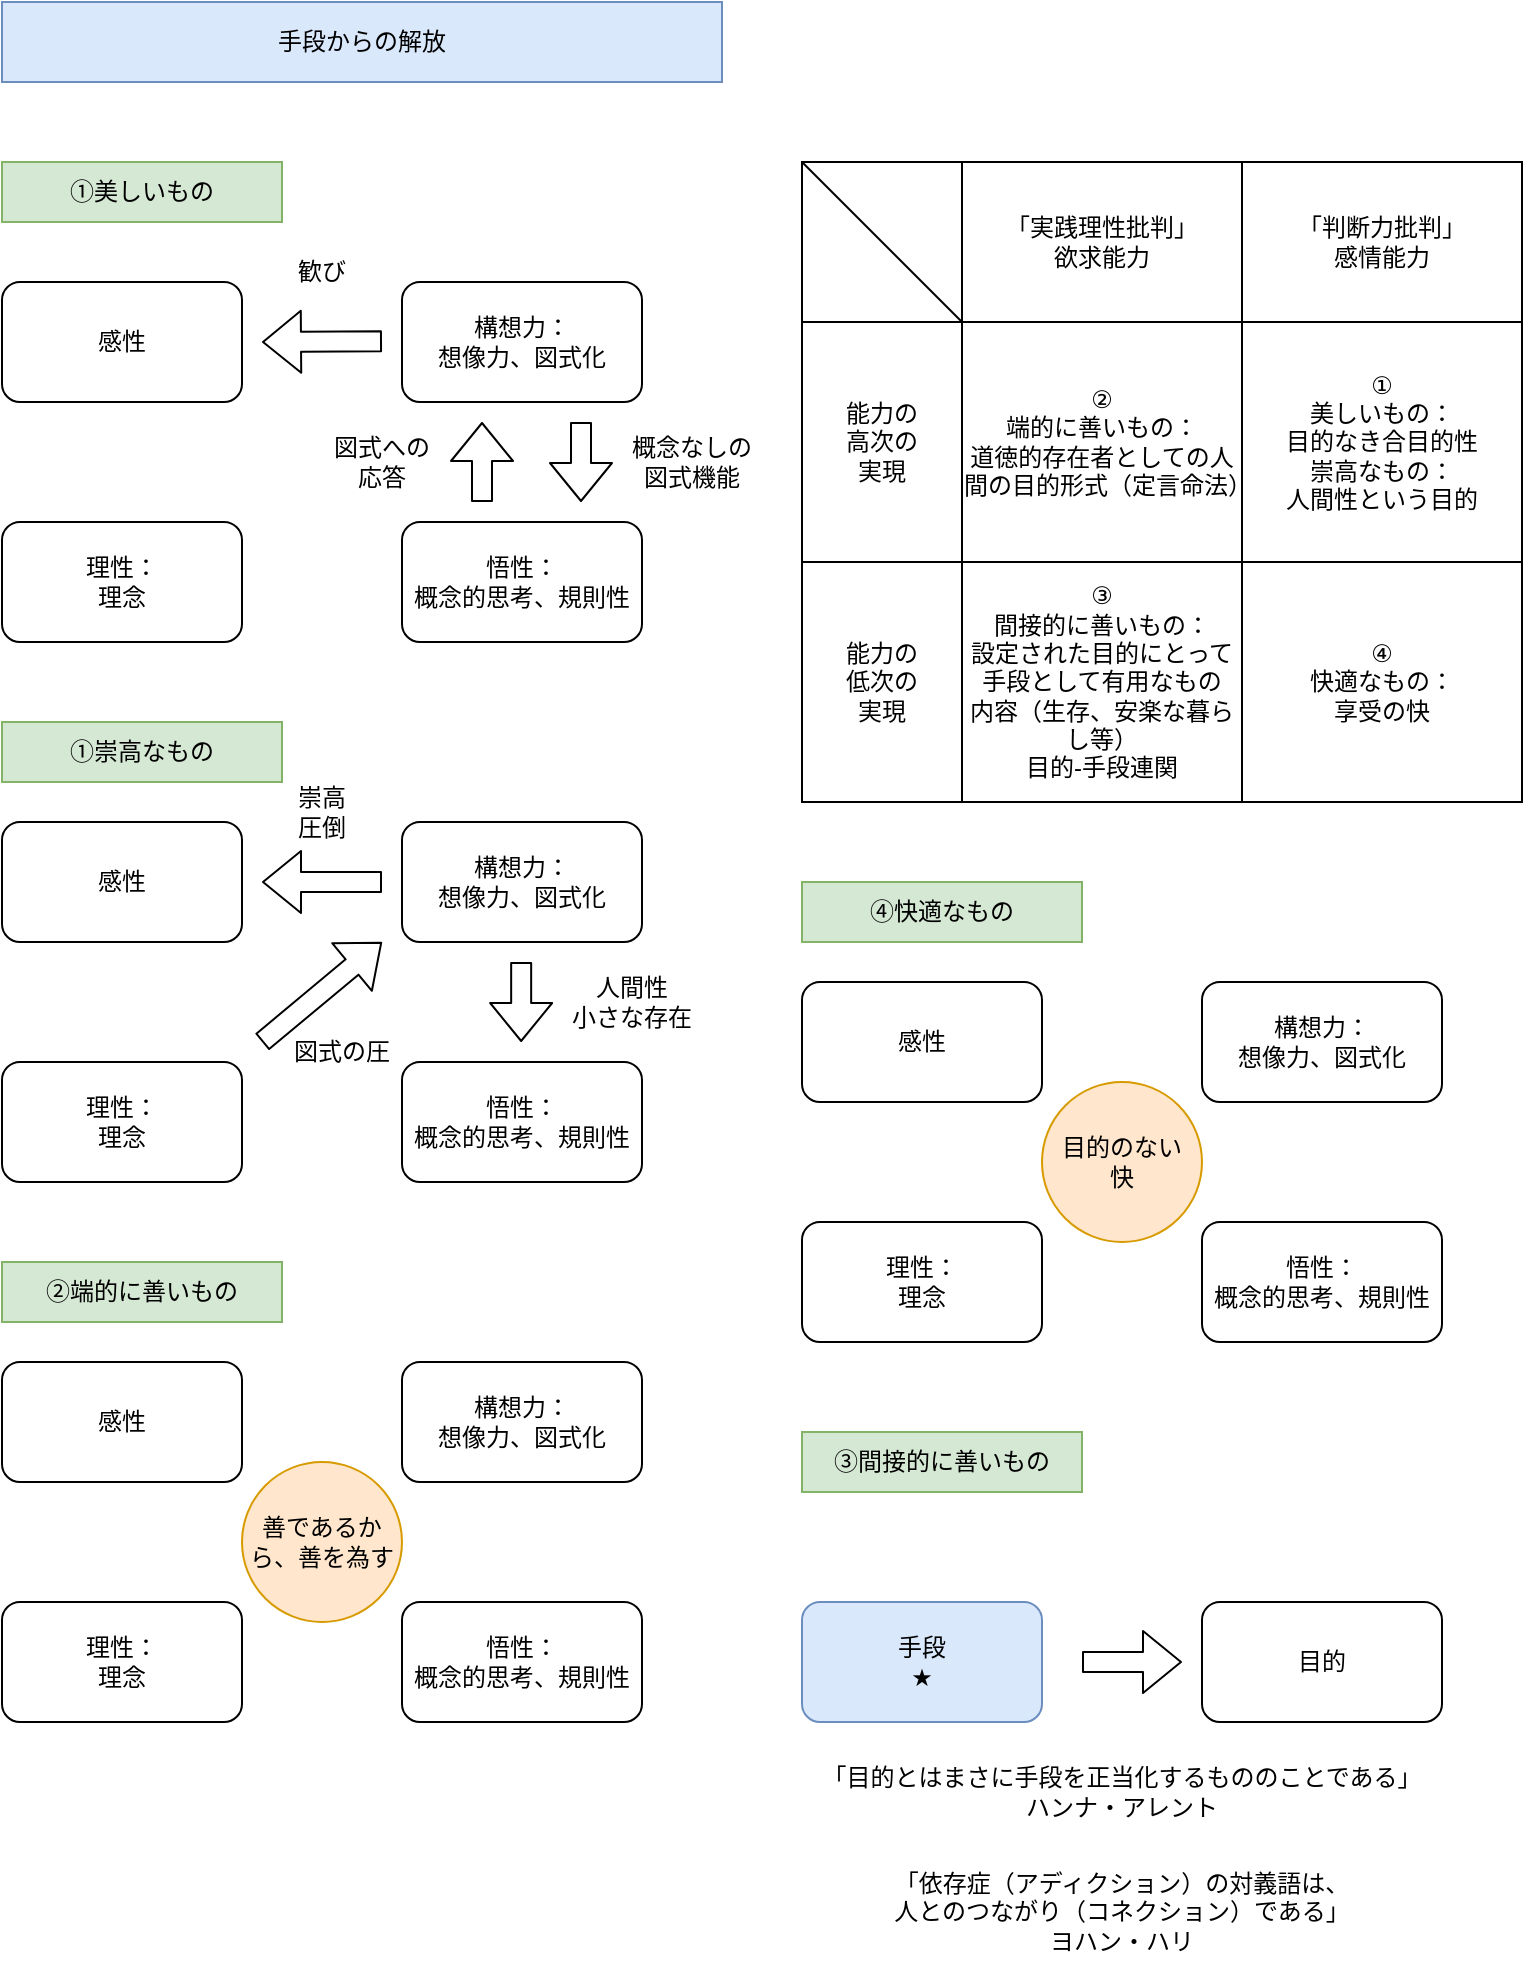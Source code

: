 <mxfile>
    <diagram name="ページ1" id="CPpaSzQVmabbcuSvn5hp">
        <mxGraphModel dx="816" dy="711" grid="1" gridSize="10" guides="1" tooltips="1" connect="1" arrows="1" fold="1" page="1" pageScale="1" pageWidth="827" pageHeight="1169" math="0" shadow="0">
            <root>
                <mxCell id="0"/>
                <mxCell id="1" parent="0"/>
                <mxCell id="2" value="「判断力批判」&lt;div&gt;感情能力&lt;/div&gt;" style="rounded=0;whiteSpace=wrap;html=1;" parent="1" vertex="1">
                    <mxGeometry x="660" y="120" width="140" height="80" as="geometry"/>
                </mxCell>
                <mxCell id="3" value="手段からの解放" style="text;html=1;align=center;verticalAlign=middle;whiteSpace=wrap;rounded=0;fillColor=#dae8fc;strokeColor=#6c8ebf;" parent="1" vertex="1">
                    <mxGeometry x="40" y="40" width="360" height="40" as="geometry"/>
                </mxCell>
                <mxCell id="4" value="「実践理性批判」&lt;div&gt;欲求能力&lt;/div&gt;" style="rounded=0;whiteSpace=wrap;html=1;" parent="1" vertex="1">
                    <mxGeometry x="520" y="120" width="140" height="80" as="geometry"/>
                </mxCell>
                <mxCell id="5" value="" style="rounded=0;whiteSpace=wrap;html=1;" parent="1" vertex="1">
                    <mxGeometry x="440" y="120" width="80" height="80" as="geometry"/>
                </mxCell>
                <mxCell id="6" value="能力の&lt;div&gt;高次の&lt;/div&gt;&lt;div&gt;実現&lt;/div&gt;" style="rounded=0;whiteSpace=wrap;html=1;" parent="1" vertex="1">
                    <mxGeometry x="440" y="200" width="80" height="120" as="geometry"/>
                </mxCell>
                <mxCell id="7" value="②&lt;div&gt;端的に善いもの：&lt;/div&gt;&lt;div&gt;道徳的存在者としての人間の目的形式（定言命法）&lt;/div&gt;" style="rounded=0;whiteSpace=wrap;html=1;" parent="1" vertex="1">
                    <mxGeometry x="520" y="200" width="140" height="120" as="geometry"/>
                </mxCell>
                <mxCell id="9" value="①&lt;div&gt;美しいもの：&lt;/div&gt;&lt;div&gt;目的なき合目的性&lt;/div&gt;&lt;div&gt;崇高なもの：&lt;/div&gt;&lt;div&gt;人間性という目的&lt;/div&gt;" style="rounded=0;whiteSpace=wrap;html=1;" parent="1" vertex="1">
                    <mxGeometry x="660" y="200" width="140" height="120" as="geometry"/>
                </mxCell>
                <mxCell id="10" value="④&lt;div&gt;快適なもの：&lt;/div&gt;&lt;div&gt;享受の快&lt;/div&gt;" style="rounded=0;whiteSpace=wrap;html=1;" parent="1" vertex="1">
                    <mxGeometry x="660" y="320" width="140" height="120" as="geometry"/>
                </mxCell>
                <mxCell id="11" value="能力の&lt;div&gt;低次の&lt;/div&gt;&lt;div&gt;実現&lt;/div&gt;" style="rounded=0;whiteSpace=wrap;html=1;" parent="1" vertex="1">
                    <mxGeometry x="440" y="320" width="80" height="120" as="geometry"/>
                </mxCell>
                <mxCell id="12" value="③&lt;div&gt;間接的に善いもの：&lt;/div&gt;&lt;div&gt;設定された目的にとって手段として有用なもの&lt;/div&gt;&lt;div&gt;内容（生存、安楽な暮らし等）&lt;/div&gt;&lt;div&gt;目的-手段連関&lt;/div&gt;" style="rounded=0;whiteSpace=wrap;html=1;" parent="1" vertex="1">
                    <mxGeometry x="520" y="320" width="140" height="120" as="geometry"/>
                </mxCell>
                <mxCell id="13" value="" style="endArrow=none;html=1;entryX=1;entryY=1;entryDx=0;entryDy=0;" parent="1" target="5" edge="1">
                    <mxGeometry width="50" height="50" relative="1" as="geometry">
                        <mxPoint x="440" y="120" as="sourcePoint"/>
                        <mxPoint x="490" y="180" as="targetPoint"/>
                    </mxGeometry>
                </mxCell>
                <mxCell id="14" value="感性" style="rounded=1;whiteSpace=wrap;html=1;" parent="1" vertex="1">
                    <mxGeometry x="40" y="180" width="120" height="60" as="geometry"/>
                </mxCell>
                <mxCell id="15" value="構想力：&lt;div&gt;想像力、図式化&lt;/div&gt;" style="rounded=1;whiteSpace=wrap;html=1;" parent="1" vertex="1">
                    <mxGeometry x="240" y="180" width="120" height="60" as="geometry"/>
                </mxCell>
                <mxCell id="16" value="悟性：&lt;div&gt;概念的思考、規則性&lt;/div&gt;" style="rounded=1;whiteSpace=wrap;html=1;" parent="1" vertex="1">
                    <mxGeometry x="240" y="300" width="120" height="60" as="geometry"/>
                </mxCell>
                <mxCell id="17" value="理性：&lt;div&gt;理念&lt;/div&gt;" style="rounded=1;whiteSpace=wrap;html=1;" parent="1" vertex="1">
                    <mxGeometry x="40" y="300" width="120" height="60" as="geometry"/>
                </mxCell>
                <mxCell id="18" value="①美しいもの" style="text;html=1;align=center;verticalAlign=middle;whiteSpace=wrap;rounded=0;fillColor=#d5e8d4;strokeColor=#82b366;" parent="1" vertex="1">
                    <mxGeometry x="40" y="120" width="140" height="30" as="geometry"/>
                </mxCell>
                <mxCell id="19" value="" style="shape=flexArrow;endArrow=classic;html=1;" parent="1" edge="1">
                    <mxGeometry width="50" height="50" relative="1" as="geometry">
                        <mxPoint x="280" y="290" as="sourcePoint"/>
                        <mxPoint x="280" y="250" as="targetPoint"/>
                    </mxGeometry>
                </mxCell>
                <mxCell id="20" value="図式への&lt;div&gt;応答&lt;/div&gt;" style="text;html=1;align=center;verticalAlign=middle;whiteSpace=wrap;rounded=0;" parent="1" vertex="1">
                    <mxGeometry x="200" y="255" width="60" height="30" as="geometry"/>
                </mxCell>
                <mxCell id="21" value="" style="shape=flexArrow;endArrow=classic;html=1;" parent="1" edge="1">
                    <mxGeometry width="50" height="50" relative="1" as="geometry">
                        <mxPoint x="329.5" y="250" as="sourcePoint"/>
                        <mxPoint x="329.5" y="290" as="targetPoint"/>
                    </mxGeometry>
                </mxCell>
                <mxCell id="22" value="概念なしの図式機能" style="text;html=1;align=center;verticalAlign=middle;whiteSpace=wrap;rounded=0;" parent="1" vertex="1">
                    <mxGeometry x="350" y="250" width="70" height="40" as="geometry"/>
                </mxCell>
                <mxCell id="25" value="感性" style="rounded=1;whiteSpace=wrap;html=1;" parent="1" vertex="1">
                    <mxGeometry x="40" y="450" width="120" height="60" as="geometry"/>
                </mxCell>
                <mxCell id="26" value="構想力：&lt;div&gt;想像力、図式化&lt;/div&gt;" style="rounded=1;whiteSpace=wrap;html=1;" parent="1" vertex="1">
                    <mxGeometry x="240" y="450" width="120" height="60" as="geometry"/>
                </mxCell>
                <mxCell id="27" value="悟性：&lt;div&gt;概念的思考、規則性&lt;/div&gt;" style="rounded=1;whiteSpace=wrap;html=1;" parent="1" vertex="1">
                    <mxGeometry x="240" y="570" width="120" height="60" as="geometry"/>
                </mxCell>
                <mxCell id="28" value="理性：&lt;div&gt;理念&lt;/div&gt;" style="rounded=1;whiteSpace=wrap;html=1;" parent="1" vertex="1">
                    <mxGeometry x="40" y="570" width="120" height="60" as="geometry"/>
                </mxCell>
                <mxCell id="31" value="" style="shape=flexArrow;endArrow=classic;html=1;" parent="1" edge="1">
                    <mxGeometry width="50" height="50" relative="1" as="geometry">
                        <mxPoint x="299.58" y="520" as="sourcePoint"/>
                        <mxPoint x="299.58" y="560" as="targetPoint"/>
                    </mxGeometry>
                </mxCell>
                <mxCell id="33" value="" style="shape=flexArrow;endArrow=classic;html=1;" parent="1" edge="1">
                    <mxGeometry width="50" height="50" relative="1" as="geometry">
                        <mxPoint x="170" y="560" as="sourcePoint"/>
                        <mxPoint x="230" y="510" as="targetPoint"/>
                    </mxGeometry>
                </mxCell>
                <mxCell id="34" value="図式の圧" style="text;html=1;align=center;verticalAlign=middle;whiteSpace=wrap;rounded=0;" parent="1" vertex="1">
                    <mxGeometry x="180" y="550" width="60" height="30" as="geometry"/>
                </mxCell>
                <mxCell id="35" value="①崇高なもの" style="text;html=1;align=center;verticalAlign=middle;whiteSpace=wrap;rounded=0;fillColor=#d5e8d4;strokeColor=#82b366;" parent="1" vertex="1">
                    <mxGeometry x="40" y="400" width="140" height="30" as="geometry"/>
                </mxCell>
                <mxCell id="36" value="人間性&lt;div&gt;小さな存在&lt;/div&gt;" style="text;html=1;align=center;verticalAlign=middle;whiteSpace=wrap;rounded=0;" parent="1" vertex="1">
                    <mxGeometry x="320" y="524.5" width="70" height="30" as="geometry"/>
                </mxCell>
                <mxCell id="37" value="" style="shape=flexArrow;endArrow=classic;html=1;" parent="1" edge="1">
                    <mxGeometry width="50" height="50" relative="1" as="geometry">
                        <mxPoint x="230" y="480" as="sourcePoint"/>
                        <mxPoint x="170" y="480" as="targetPoint"/>
                    </mxGeometry>
                </mxCell>
                <mxCell id="38" value="" style="shape=flexArrow;endArrow=classic;html=1;" parent="1" edge="1">
                    <mxGeometry width="50" height="50" relative="1" as="geometry">
                        <mxPoint x="230" y="209.58" as="sourcePoint"/>
                        <mxPoint x="170" y="210" as="targetPoint"/>
                    </mxGeometry>
                </mxCell>
                <mxCell id="39" value="歓び" style="text;html=1;align=center;verticalAlign=middle;whiteSpace=wrap;rounded=0;" parent="1" vertex="1">
                    <mxGeometry x="170" y="160" width="60" height="30" as="geometry"/>
                </mxCell>
                <mxCell id="41" value="&lt;div&gt;崇高&lt;/div&gt;圧倒" style="text;html=1;align=center;verticalAlign=middle;whiteSpace=wrap;rounded=0;" parent="1" vertex="1">
                    <mxGeometry x="170" y="430" width="60" height="30" as="geometry"/>
                </mxCell>
                <mxCell id="42" value="感性" style="rounded=1;whiteSpace=wrap;html=1;" parent="1" vertex="1">
                    <mxGeometry x="440" y="530" width="120" height="60" as="geometry"/>
                </mxCell>
                <mxCell id="43" value="構想力：&lt;div&gt;想像力、図式化&lt;/div&gt;" style="rounded=1;whiteSpace=wrap;html=1;" parent="1" vertex="1">
                    <mxGeometry x="640" y="530" width="120" height="60" as="geometry"/>
                </mxCell>
                <mxCell id="44" value="悟性：&lt;div&gt;概念的思考、規則性&lt;/div&gt;" style="rounded=1;whiteSpace=wrap;html=1;" parent="1" vertex="1">
                    <mxGeometry x="640" y="650" width="120" height="60" as="geometry"/>
                </mxCell>
                <mxCell id="45" value="理性：&lt;div&gt;理念&lt;/div&gt;" style="rounded=1;whiteSpace=wrap;html=1;" parent="1" vertex="1">
                    <mxGeometry x="440" y="650" width="120" height="60" as="geometry"/>
                </mxCell>
                <mxCell id="49" value="④快適なもの" style="text;html=1;align=center;verticalAlign=middle;whiteSpace=wrap;rounded=0;fillColor=#d5e8d4;strokeColor=#82b366;" parent="1" vertex="1">
                    <mxGeometry x="440" y="480" width="140" height="30" as="geometry"/>
                </mxCell>
                <mxCell id="52" value="目的のない&lt;div&gt;快&lt;/div&gt;" style="ellipse;whiteSpace=wrap;html=1;aspect=fixed;fillColor=#ffe6cc;strokeColor=#d79b00;" parent="1" vertex="1">
                    <mxGeometry x="560" y="580" width="80" height="80" as="geometry"/>
                </mxCell>
                <mxCell id="53" value="感性" style="rounded=1;whiteSpace=wrap;html=1;" parent="1" vertex="1">
                    <mxGeometry x="40" y="720" width="120" height="60" as="geometry"/>
                </mxCell>
                <mxCell id="54" value="構想力：&lt;div&gt;想像力、図式化&lt;/div&gt;" style="rounded=1;whiteSpace=wrap;html=1;" parent="1" vertex="1">
                    <mxGeometry x="240" y="720" width="120" height="60" as="geometry"/>
                </mxCell>
                <mxCell id="55" value="悟性：&lt;div&gt;概念的思考、規則性&lt;/div&gt;" style="rounded=1;whiteSpace=wrap;html=1;" parent="1" vertex="1">
                    <mxGeometry x="240" y="840" width="120" height="60" as="geometry"/>
                </mxCell>
                <mxCell id="56" value="理性：&lt;div&gt;理念&lt;/div&gt;" style="rounded=1;whiteSpace=wrap;html=1;" parent="1" vertex="1">
                    <mxGeometry x="40" y="840" width="120" height="60" as="geometry"/>
                </mxCell>
                <mxCell id="60" value="②端的に善いもの" style="text;html=1;align=center;verticalAlign=middle;whiteSpace=wrap;rounded=0;fillColor=#d5e8d4;strokeColor=#82b366;" parent="1" vertex="1">
                    <mxGeometry x="40" y="670" width="140" height="30" as="geometry"/>
                </mxCell>
                <mxCell id="65" value="善であるから、善を為す" style="ellipse;whiteSpace=wrap;html=1;aspect=fixed;fillColor=#ffe6cc;strokeColor=#d79b00;" parent="1" vertex="1">
                    <mxGeometry x="160" y="770" width="80" height="80" as="geometry"/>
                </mxCell>
                <mxCell id="66" value="手段&lt;div&gt;★&lt;/div&gt;" style="rounded=1;whiteSpace=wrap;html=1;fillColor=#dae8fc;strokeColor=#6c8ebf;" parent="1" vertex="1">
                    <mxGeometry x="440" y="840" width="120" height="60" as="geometry"/>
                </mxCell>
                <mxCell id="67" value="目的" style="rounded=1;whiteSpace=wrap;html=1;" parent="1" vertex="1">
                    <mxGeometry x="640" y="840" width="120" height="60" as="geometry"/>
                </mxCell>
                <mxCell id="70" value="③間接的に善いもの" style="text;html=1;align=center;verticalAlign=middle;whiteSpace=wrap;rounded=0;fillColor=#d5e8d4;strokeColor=#82b366;" parent="1" vertex="1">
                    <mxGeometry x="440" y="755" width="140" height="30" as="geometry"/>
                </mxCell>
                <mxCell id="72" value="" style="shape=flexArrow;endArrow=classic;html=1;" parent="1" edge="1">
                    <mxGeometry width="50" height="50" relative="1" as="geometry">
                        <mxPoint x="580" y="870" as="sourcePoint"/>
                        <mxPoint x="630" y="870" as="targetPoint"/>
                    </mxGeometry>
                </mxCell>
                <mxCell id="73" value="「目的とはまさに手段を正当化するもののことである」&lt;div&gt;ハンナ・アレント&lt;/div&gt;" style="text;html=1;align=center;verticalAlign=middle;whiteSpace=wrap;rounded=0;" parent="1" vertex="1">
                    <mxGeometry x="440" y="910" width="320" height="50" as="geometry"/>
                </mxCell>
                <mxCell id="74" value="「依存症（アディクション）の対義語は、&lt;div&gt;人とのつながり（コネクション）である」&lt;div&gt;ヨハン・ハリ&lt;/div&gt;&lt;/div&gt;" style="text;html=1;align=center;verticalAlign=middle;whiteSpace=wrap;rounded=0;" parent="1" vertex="1">
                    <mxGeometry x="440" y="970" width="320" height="50" as="geometry"/>
                </mxCell>
            </root>
        </mxGraphModel>
    </diagram>
</mxfile>